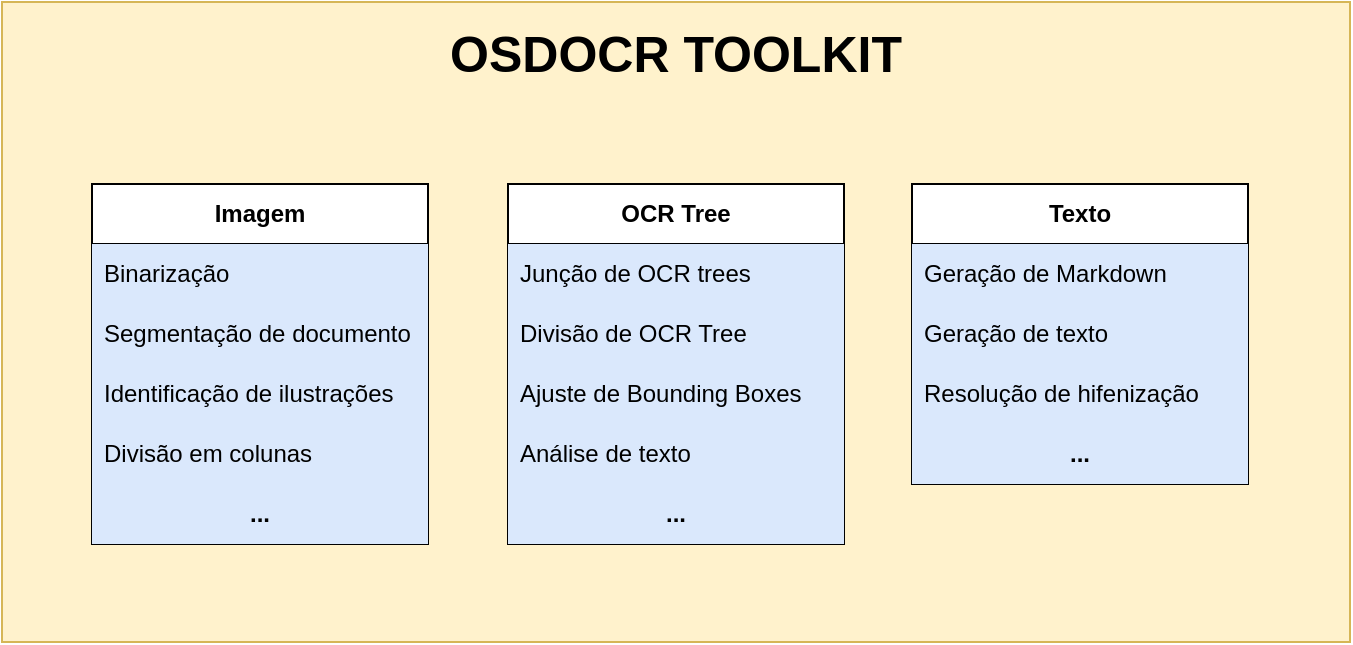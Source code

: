 <mxfile version="24.7.8">
  <diagram id="C5RBs43oDa-KdzZeNtuy" name="Page-1">
    <mxGraphModel dx="1185" dy="684" grid="0" gridSize="10" guides="1" tooltips="1" connect="1" arrows="1" fold="1" page="0" pageScale="1" pageWidth="827" pageHeight="1169" math="0" shadow="0">
      <root>
        <mxCell id="WIyWlLk6GJQsqaUBKTNV-0" />
        <mxCell id="WIyWlLk6GJQsqaUBKTNV-1" parent="WIyWlLk6GJQsqaUBKTNV-0" />
        <mxCell id="CjBiABX5pl99KD-1JA7a-6" value="&lt;p style=&quot;line-height: 120%;&quot;&gt;&lt;b&gt;&lt;font style=&quot;font-size: 25px;&quot;&gt;OSDOCR TOOLKIT&lt;/font&gt;&lt;/b&gt;&lt;/p&gt;" style="rounded=0;whiteSpace=wrap;html=1;fillColor=#fff2cc;strokeColor=#d6b656;verticalAlign=top;" parent="WIyWlLk6GJQsqaUBKTNV-1" vertex="1">
          <mxGeometry x="280" y="357" width="674" height="320" as="geometry" />
        </mxCell>
        <mxCell id="N4EP6sw4TUWxb06VmnTb-0" value="&lt;b&gt;Imagem&lt;/b&gt;" style="swimlane;fontStyle=0;childLayout=stackLayout;horizontal=1;startSize=30;horizontalStack=0;resizeParent=1;resizeParentMax=0;resizeLast=0;collapsible=1;marginBottom=0;whiteSpace=wrap;html=1;" vertex="1" parent="WIyWlLk6GJQsqaUBKTNV-1">
          <mxGeometry x="325" y="448" width="168" height="180" as="geometry" />
        </mxCell>
        <mxCell id="N4EP6sw4TUWxb06VmnTb-1" value="Binarização" style="text;align=left;verticalAlign=middle;spacingLeft=4;spacingRight=4;overflow=hidden;points=[[0,0.5],[1,0.5]];portConstraint=eastwest;rotatable=0;whiteSpace=wrap;html=1;fillColor=#dae8fc;strokeColor=none;" vertex="1" parent="N4EP6sw4TUWxb06VmnTb-0">
          <mxGeometry y="30" width="168" height="30" as="geometry" />
        </mxCell>
        <mxCell id="N4EP6sw4TUWxb06VmnTb-2" value="Segmentação de documento" style="text;strokeColor=none;fillColor=#dae8fc;align=left;verticalAlign=middle;spacingLeft=4;spacingRight=4;overflow=hidden;points=[[0,0.5],[1,0.5]];portConstraint=eastwest;rotatable=0;whiteSpace=wrap;html=1;" vertex="1" parent="N4EP6sw4TUWxb06VmnTb-0">
          <mxGeometry y="60" width="168" height="30" as="geometry" />
        </mxCell>
        <mxCell id="N4EP6sw4TUWxb06VmnTb-3" value="Identificação de ilustrações" style="text;strokeColor=none;fillColor=#dae8fc;align=left;verticalAlign=middle;spacingLeft=4;spacingRight=4;overflow=hidden;points=[[0,0.5],[1,0.5]];portConstraint=eastwest;rotatable=0;whiteSpace=wrap;html=1;" vertex="1" parent="N4EP6sw4TUWxb06VmnTb-0">
          <mxGeometry y="90" width="168" height="30" as="geometry" />
        </mxCell>
        <mxCell id="N4EP6sw4TUWxb06VmnTb-12" value="Divisão em colunas" style="text;strokeColor=none;fillColor=#dae8fc;align=left;verticalAlign=middle;spacingLeft=4;spacingRight=4;overflow=hidden;points=[[0,0.5],[1,0.5]];portConstraint=eastwest;rotatable=0;whiteSpace=wrap;html=1;" vertex="1" parent="N4EP6sw4TUWxb06VmnTb-0">
          <mxGeometry y="120" width="168" height="30" as="geometry" />
        </mxCell>
        <mxCell id="N4EP6sw4TUWxb06VmnTb-19" value="&lt;b&gt;...&lt;/b&gt;" style="text;strokeColor=none;fillColor=#dae8fc;align=center;verticalAlign=middle;spacingLeft=4;spacingRight=4;overflow=hidden;points=[[0,0.5],[1,0.5]];portConstraint=eastwest;rotatable=0;whiteSpace=wrap;html=1;" vertex="1" parent="N4EP6sw4TUWxb06VmnTb-0">
          <mxGeometry y="150" width="168" height="30" as="geometry" />
        </mxCell>
        <mxCell id="N4EP6sw4TUWxb06VmnTb-14" value="&lt;b&gt;OCR Tree&lt;/b&gt;" style="swimlane;fontStyle=0;childLayout=stackLayout;horizontal=1;startSize=30;horizontalStack=0;resizeParent=1;resizeParentMax=0;resizeLast=0;collapsible=1;marginBottom=0;whiteSpace=wrap;html=1;" vertex="1" parent="WIyWlLk6GJQsqaUBKTNV-1">
          <mxGeometry x="533" y="448" width="168" height="180" as="geometry" />
        </mxCell>
        <mxCell id="N4EP6sw4TUWxb06VmnTb-15" value="Junção de OCR trees" style="text;align=left;verticalAlign=middle;spacingLeft=4;spacingRight=4;overflow=hidden;points=[[0,0.5],[1,0.5]];portConstraint=eastwest;rotatable=0;whiteSpace=wrap;html=1;fillColor=#dae8fc;strokeColor=none;" vertex="1" parent="N4EP6sw4TUWxb06VmnTb-14">
          <mxGeometry y="30" width="168" height="30" as="geometry" />
        </mxCell>
        <mxCell id="N4EP6sw4TUWxb06VmnTb-16" value="Divisão de OCR Tree" style="text;strokeColor=none;fillColor=#dae8fc;align=left;verticalAlign=middle;spacingLeft=4;spacingRight=4;overflow=hidden;points=[[0,0.5],[1,0.5]];portConstraint=eastwest;rotatable=0;whiteSpace=wrap;html=1;" vertex="1" parent="N4EP6sw4TUWxb06VmnTb-14">
          <mxGeometry y="60" width="168" height="30" as="geometry" />
        </mxCell>
        <mxCell id="N4EP6sw4TUWxb06VmnTb-17" value="Ajuste de Bounding Boxes" style="text;strokeColor=none;fillColor=#dae8fc;align=left;verticalAlign=middle;spacingLeft=4;spacingRight=4;overflow=hidden;points=[[0,0.5],[1,0.5]];portConstraint=eastwest;rotatable=0;whiteSpace=wrap;html=1;" vertex="1" parent="N4EP6sw4TUWxb06VmnTb-14">
          <mxGeometry y="90" width="168" height="30" as="geometry" />
        </mxCell>
        <mxCell id="N4EP6sw4TUWxb06VmnTb-18" value="Análise de texto" style="text;strokeColor=none;fillColor=#dae8fc;align=left;verticalAlign=middle;spacingLeft=4;spacingRight=4;overflow=hidden;points=[[0,0.5],[1,0.5]];portConstraint=eastwest;rotatable=0;whiteSpace=wrap;html=1;" vertex="1" parent="N4EP6sw4TUWxb06VmnTb-14">
          <mxGeometry y="120" width="168" height="30" as="geometry" />
        </mxCell>
        <mxCell id="N4EP6sw4TUWxb06VmnTb-20" value="&lt;b&gt;...&lt;/b&gt;" style="text;strokeColor=none;fillColor=#dae8fc;align=center;verticalAlign=middle;spacingLeft=4;spacingRight=4;overflow=hidden;points=[[0,0.5],[1,0.5]];portConstraint=eastwest;rotatable=0;whiteSpace=wrap;html=1;" vertex="1" parent="N4EP6sw4TUWxb06VmnTb-14">
          <mxGeometry y="150" width="168" height="30" as="geometry" />
        </mxCell>
        <mxCell id="N4EP6sw4TUWxb06VmnTb-21" value="&lt;b&gt;Texto&lt;/b&gt;" style="swimlane;fontStyle=0;childLayout=stackLayout;horizontal=1;startSize=30;horizontalStack=0;resizeParent=1;resizeParentMax=0;resizeLast=0;collapsible=1;marginBottom=0;whiteSpace=wrap;html=1;" vertex="1" parent="WIyWlLk6GJQsqaUBKTNV-1">
          <mxGeometry x="735" y="448" width="168" height="150" as="geometry" />
        </mxCell>
        <mxCell id="N4EP6sw4TUWxb06VmnTb-22" value="Geração de Markdown" style="text;align=left;verticalAlign=middle;spacingLeft=4;spacingRight=4;overflow=hidden;points=[[0,0.5],[1,0.5]];portConstraint=eastwest;rotatable=0;whiteSpace=wrap;html=1;fillColor=#dae8fc;strokeColor=none;" vertex="1" parent="N4EP6sw4TUWxb06VmnTb-21">
          <mxGeometry y="30" width="168" height="30" as="geometry" />
        </mxCell>
        <mxCell id="N4EP6sw4TUWxb06VmnTb-23" value="Geração de texto" style="text;strokeColor=none;fillColor=#dae8fc;align=left;verticalAlign=middle;spacingLeft=4;spacingRight=4;overflow=hidden;points=[[0,0.5],[1,0.5]];portConstraint=eastwest;rotatable=0;whiteSpace=wrap;html=1;" vertex="1" parent="N4EP6sw4TUWxb06VmnTb-21">
          <mxGeometry y="60" width="168" height="30" as="geometry" />
        </mxCell>
        <mxCell id="N4EP6sw4TUWxb06VmnTb-24" value="Resolução de hifenização" style="text;strokeColor=none;fillColor=#dae8fc;align=left;verticalAlign=middle;spacingLeft=4;spacingRight=4;overflow=hidden;points=[[0,0.5],[1,0.5]];portConstraint=eastwest;rotatable=0;whiteSpace=wrap;html=1;" vertex="1" parent="N4EP6sw4TUWxb06VmnTb-21">
          <mxGeometry y="90" width="168" height="30" as="geometry" />
        </mxCell>
        <mxCell id="N4EP6sw4TUWxb06VmnTb-26" value="&lt;b&gt;...&lt;/b&gt;" style="text;strokeColor=none;fillColor=#dae8fc;align=center;verticalAlign=middle;spacingLeft=4;spacingRight=4;overflow=hidden;points=[[0,0.5],[1,0.5]];portConstraint=eastwest;rotatable=0;whiteSpace=wrap;html=1;" vertex="1" parent="N4EP6sw4TUWxb06VmnTb-21">
          <mxGeometry y="120" width="168" height="30" as="geometry" />
        </mxCell>
      </root>
    </mxGraphModel>
  </diagram>
</mxfile>
